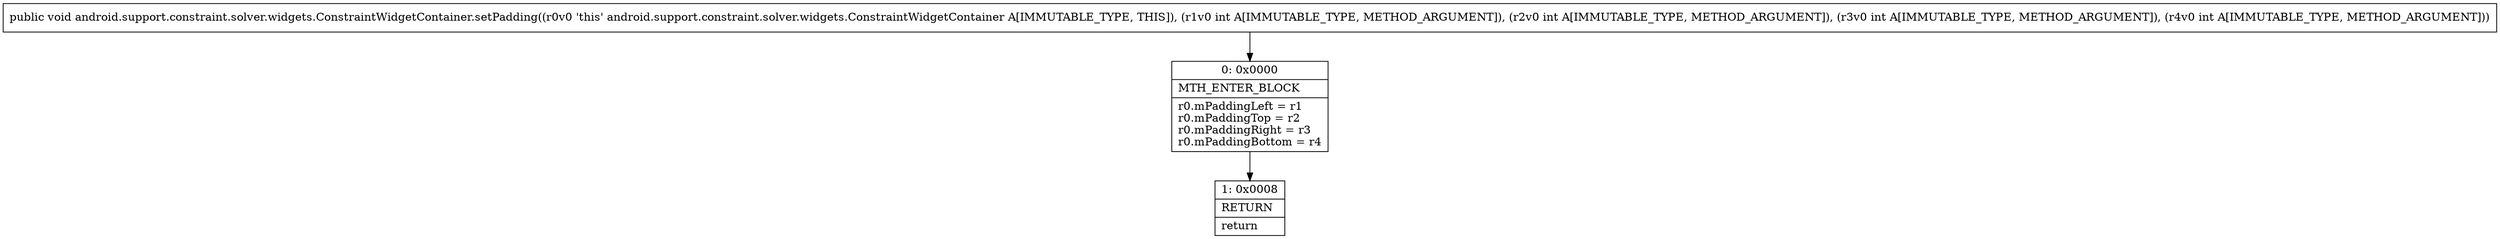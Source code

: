 digraph "CFG forandroid.support.constraint.solver.widgets.ConstraintWidgetContainer.setPadding(IIII)V" {
Node_0 [shape=record,label="{0\:\ 0x0000|MTH_ENTER_BLOCK\l|r0.mPaddingLeft = r1\lr0.mPaddingTop = r2\lr0.mPaddingRight = r3\lr0.mPaddingBottom = r4\l}"];
Node_1 [shape=record,label="{1\:\ 0x0008|RETURN\l|return\l}"];
MethodNode[shape=record,label="{public void android.support.constraint.solver.widgets.ConstraintWidgetContainer.setPadding((r0v0 'this' android.support.constraint.solver.widgets.ConstraintWidgetContainer A[IMMUTABLE_TYPE, THIS]), (r1v0 int A[IMMUTABLE_TYPE, METHOD_ARGUMENT]), (r2v0 int A[IMMUTABLE_TYPE, METHOD_ARGUMENT]), (r3v0 int A[IMMUTABLE_TYPE, METHOD_ARGUMENT]), (r4v0 int A[IMMUTABLE_TYPE, METHOD_ARGUMENT])) }"];
MethodNode -> Node_0;
Node_0 -> Node_1;
}

